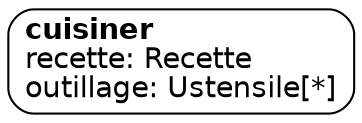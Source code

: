 digraph{
    rankdir= LR
    dpi = 100
    node [fontname=Helvetica]
    edge [fontname=Helvetica]

    cuisiner  [label=<<b>cuisiner</b><BR ALIGN="LEFT"/>recette: Recette<BR ALIGN="LEFT"/>outillage: Ustensile[*]> shape = Mrecord]
}
